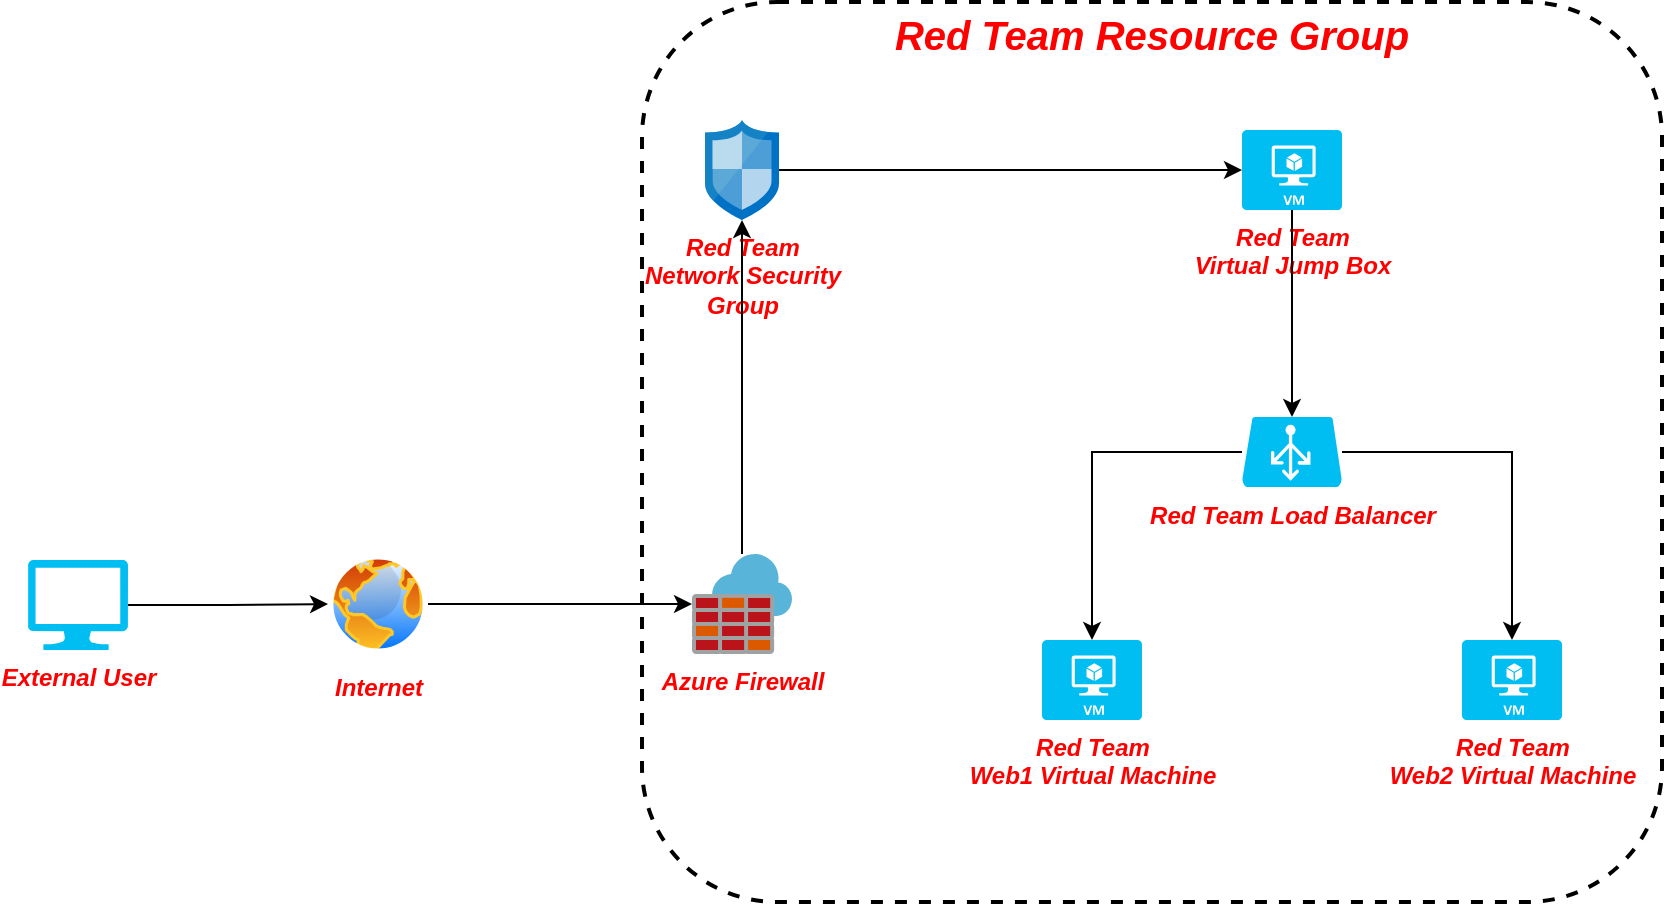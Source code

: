<mxfile version="21.1.4" type="github">
  <diagram name="Page-1" id="_rytjPsgMQxW199Dn6RB">
    <mxGraphModel dx="954" dy="608" grid="1" gridSize="10" guides="1" tooltips="1" connect="1" arrows="1" fold="1" page="1" pageScale="1" pageWidth="1100" pageHeight="850" math="0" shadow="0">
      <root>
        <mxCell id="0" />
        <mxCell id="1" parent="0" />
        <mxCell id="rQ3CZiF5PVUemZi3xQKQ-19" value="&lt;font color=&quot;#ff0000&quot; style=&quot;font-size: 20px;&quot;&gt;&lt;b&gt;&lt;i&gt;Red Team Resource Group&lt;/i&gt;&lt;/b&gt;&lt;/font&gt;" style="fontStyle=0;verticalAlign=top;align=center;spacingTop=-2;fillColor=none;rounded=1;whiteSpace=wrap;html=1;strokeColor=default;strokeWidth=2;dashed=1;container=1;collapsible=0;expand=0;recursiveResize=0;shadow=0;glass=0;" parent="1" vertex="1">
          <mxGeometry x="337" y="200" width="510" height="450" as="geometry" />
        </mxCell>
        <mxCell id="rQ3CZiF5PVUemZi3xQKQ-8" value="&lt;b style=&quot;&quot;&gt;&lt;i style=&quot;&quot;&gt;&lt;font color=&quot;#ff0000&quot;&gt;Red Team &lt;br&gt;Network Security &lt;br&gt;Group&lt;/font&gt;&lt;/i&gt;&lt;/b&gt;" style="image;sketch=0;aspect=fixed;html=1;points=[];align=center;fontSize=12;image=img/lib/mscae/Network_Security_Groups_Classic.svg;" parent="rQ3CZiF5PVUemZi3xQKQ-19" vertex="1">
          <mxGeometry x="31.5" y="59" width="37" height="50" as="geometry" />
        </mxCell>
        <mxCell id="rQ3CZiF5PVUemZi3xQKQ-13" value="&lt;b&gt;&lt;i&gt;&lt;font color=&quot;#ff0000&quot;&gt;Red Team Load Balancer&lt;/font&gt;&lt;/i&gt;&lt;/b&gt;" style="verticalLabelPosition=bottom;html=1;verticalAlign=top;align=center;strokeColor=none;fillColor=#00BEF2;shape=mxgraph.azure.azure_load_balancer;" parent="rQ3CZiF5PVUemZi3xQKQ-19" vertex="1">
          <mxGeometry x="300" y="207.5" width="50" height="35" as="geometry" />
        </mxCell>
        <object label="&lt;font color=&quot;#ff0000&quot;&gt;&lt;b&gt;&lt;i&gt;Red Team &lt;br&gt;Virtual Jump Box&lt;br&gt;&lt;br&gt;&lt;/i&gt;&lt;/b&gt;&lt;/font&gt;" placeholders="1" id="rQ3CZiF5PVUemZi3xQKQ-10">
          <mxCell style="verticalLabelPosition=bottom;html=1;verticalAlign=top;align=center;strokeColor=none;fillColor=#00BEF2;shape=mxgraph.azure.virtual_machine;" parent="rQ3CZiF5PVUemZi3xQKQ-19" vertex="1">
            <mxGeometry x="300" y="64" width="50" height="40" as="geometry" />
          </mxCell>
        </object>
        <mxCell id="rQ3CZiF5PVUemZi3xQKQ-14" value="" style="edgeStyle=orthogonalEdgeStyle;rounded=0;orthogonalLoop=1;jettySize=auto;html=1;" parent="rQ3CZiF5PVUemZi3xQKQ-19" source="rQ3CZiF5PVUemZi3xQKQ-10" target="rQ3CZiF5PVUemZi3xQKQ-13" edge="1">
          <mxGeometry relative="1" as="geometry" />
        </mxCell>
        <mxCell id="rQ3CZiF5PVUemZi3xQKQ-21" value="" style="edgeStyle=orthogonalEdgeStyle;rounded=0;orthogonalLoop=1;jettySize=auto;html=1;" parent="rQ3CZiF5PVUemZi3xQKQ-19" source="rQ3CZiF5PVUemZi3xQKQ-8" target="rQ3CZiF5PVUemZi3xQKQ-10" edge="1">
          <mxGeometry relative="1" as="geometry" />
        </mxCell>
        <mxCell id="rQ3CZiF5PVUemZi3xQKQ-15" value="&lt;b&gt;&lt;i&gt;&lt;font color=&quot;#ff0000&quot;&gt;Red Team &lt;br&gt;Web1 Virtual Machine&lt;/font&gt;&lt;/i&gt;&lt;/b&gt;" style="verticalLabelPosition=bottom;html=1;verticalAlign=top;align=center;strokeColor=none;fillColor=#00BEF2;shape=mxgraph.azure.virtual_machine;" parent="rQ3CZiF5PVUemZi3xQKQ-19" vertex="1">
          <mxGeometry x="200" y="319" width="50" height="40" as="geometry" />
        </mxCell>
        <mxCell id="rQ3CZiF5PVUemZi3xQKQ-16" value="" style="edgeStyle=orthogonalEdgeStyle;rounded=0;orthogonalLoop=1;jettySize=auto;html=1;" parent="rQ3CZiF5PVUemZi3xQKQ-19" source="rQ3CZiF5PVUemZi3xQKQ-13" target="rQ3CZiF5PVUemZi3xQKQ-15" edge="1">
          <mxGeometry relative="1" as="geometry" />
        </mxCell>
        <mxCell id="rQ3CZiF5PVUemZi3xQKQ-17" value="&lt;b style=&quot;border-color: var(--border-color);&quot;&gt;&lt;i style=&quot;border-color: var(--border-color);&quot;&gt;&lt;font style=&quot;border-color: var(--border-color);&quot; color=&quot;#ff0000&quot;&gt;Red Team&lt;br style=&quot;border-color: var(--border-color);&quot;&gt;Web2 Virtual Machine&lt;/font&gt;&lt;/i&gt;&lt;/b&gt;" style="verticalLabelPosition=bottom;html=1;verticalAlign=top;align=center;strokeColor=none;fillColor=#00BEF2;shape=mxgraph.azure.virtual_machine;" parent="rQ3CZiF5PVUemZi3xQKQ-19" vertex="1">
          <mxGeometry x="410" y="319" width="50" height="40" as="geometry" />
        </mxCell>
        <mxCell id="rQ3CZiF5PVUemZi3xQKQ-18" value="" style="edgeStyle=orthogonalEdgeStyle;rounded=0;orthogonalLoop=1;jettySize=auto;html=1;" parent="rQ3CZiF5PVUemZi3xQKQ-19" source="rQ3CZiF5PVUemZi3xQKQ-13" target="rQ3CZiF5PVUemZi3xQKQ-17" edge="1">
          <mxGeometry relative="1" as="geometry" />
        </mxCell>
        <mxCell id="rQ3CZiF5PVUemZi3xQKQ-6" value="&lt;b&gt;&lt;i&gt;&lt;font color=&quot;#ff0000&quot;&gt;Azure Firewall&lt;/font&gt;&lt;/i&gt;&lt;/b&gt;" style="image;sketch=0;aspect=fixed;html=1;points=[];align=center;fontSize=12;image=img/lib/mscae/Azure_Firewall.svg;" parent="rQ3CZiF5PVUemZi3xQKQ-19" vertex="1">
          <mxGeometry x="25" y="276" width="50" height="50" as="geometry" />
        </mxCell>
        <mxCell id="rQ3CZiF5PVUemZi3xQKQ-9" value="" style="edgeStyle=orthogonalEdgeStyle;rounded=0;orthogonalLoop=1;jettySize=auto;html=1;" parent="rQ3CZiF5PVUemZi3xQKQ-19" source="rQ3CZiF5PVUemZi3xQKQ-6" target="rQ3CZiF5PVUemZi3xQKQ-8" edge="1">
          <mxGeometry relative="1" as="geometry" />
        </mxCell>
        <mxCell id="rQ3CZiF5PVUemZi3xQKQ-5" value="" style="edgeStyle=orthogonalEdgeStyle;rounded=0;orthogonalLoop=1;jettySize=auto;html=1;" parent="1" source="rQ3CZiF5PVUemZi3xQKQ-1" target="rQ3CZiF5PVUemZi3xQKQ-4" edge="1">
          <mxGeometry relative="1" as="geometry" />
        </mxCell>
        <mxCell id="rQ3CZiF5PVUemZi3xQKQ-1" value="&lt;b&gt;&lt;i&gt;&lt;font color=&quot;#ff0000&quot;&gt;External User&lt;/font&gt;&lt;/i&gt;&lt;/b&gt;" style="verticalLabelPosition=bottom;html=1;verticalAlign=top;align=center;strokeColor=none;fillColor=#00BEF2;shape=mxgraph.azure.computer;pointerEvents=1;" parent="1" vertex="1">
          <mxGeometry x="30" y="479" width="50" height="45" as="geometry" />
        </mxCell>
        <mxCell id="rQ3CZiF5PVUemZi3xQKQ-7" value="" style="edgeStyle=orthogonalEdgeStyle;rounded=0;orthogonalLoop=1;jettySize=auto;html=1;" parent="1" source="rQ3CZiF5PVUemZi3xQKQ-4" target="rQ3CZiF5PVUemZi3xQKQ-6" edge="1">
          <mxGeometry relative="1" as="geometry" />
        </mxCell>
        <mxCell id="rQ3CZiF5PVUemZi3xQKQ-4" value="&lt;b&gt;&lt;i&gt;&lt;font color=&quot;#ff0000&quot;&gt;Internet&lt;/font&gt;&lt;/i&gt;&lt;/b&gt;" style="image;aspect=fixed;perimeter=ellipsePerimeter;html=1;align=center;shadow=0;dashed=0;spacingTop=3;image=img/lib/active_directory/internet_globe.svg;imageBackground=none;" parent="1" vertex="1">
          <mxGeometry x="180" y="476" width="50" height="50" as="geometry" />
        </mxCell>
      </root>
    </mxGraphModel>
  </diagram>
</mxfile>
